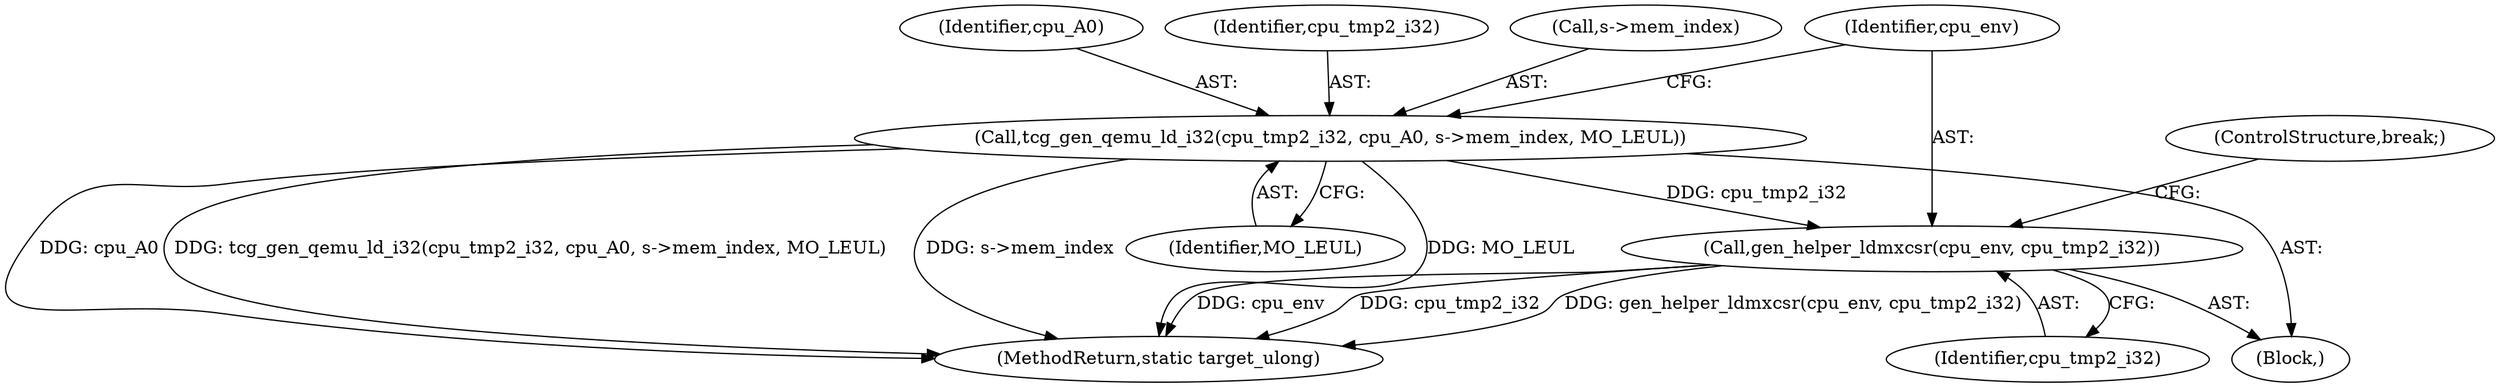 digraph "0_qemu_30663fd26c0307e414622c7a8607fbc04f92ec14@pointer" {
"1011236" [label="(Call,tcg_gen_qemu_ld_i32(cpu_tmp2_i32, cpu_A0, s->mem_index, MO_LEUL))"];
"1011243" [label="(Call,gen_helper_ldmxcsr(cpu_env, cpu_tmp2_i32))"];
"1011244" [label="(Identifier,cpu_env)"];
"1011840" [label="(MethodReturn,static target_ulong)"];
"1011236" [label="(Call,tcg_gen_qemu_ld_i32(cpu_tmp2_i32, cpu_A0, s->mem_index, MO_LEUL))"];
"1011114" [label="(Block,)"];
"1011246" [label="(ControlStructure,break;)"];
"1011243" [label="(Call,gen_helper_ldmxcsr(cpu_env, cpu_tmp2_i32))"];
"1011242" [label="(Identifier,MO_LEUL)"];
"1011238" [label="(Identifier,cpu_A0)"];
"1011245" [label="(Identifier,cpu_tmp2_i32)"];
"1011237" [label="(Identifier,cpu_tmp2_i32)"];
"1011239" [label="(Call,s->mem_index)"];
"1011236" -> "1011114"  [label="AST: "];
"1011236" -> "1011242"  [label="CFG: "];
"1011237" -> "1011236"  [label="AST: "];
"1011238" -> "1011236"  [label="AST: "];
"1011239" -> "1011236"  [label="AST: "];
"1011242" -> "1011236"  [label="AST: "];
"1011244" -> "1011236"  [label="CFG: "];
"1011236" -> "1011840"  [label="DDG: MO_LEUL"];
"1011236" -> "1011840"  [label="DDG: tcg_gen_qemu_ld_i32(cpu_tmp2_i32, cpu_A0, s->mem_index, MO_LEUL)"];
"1011236" -> "1011840"  [label="DDG: s->mem_index"];
"1011236" -> "1011840"  [label="DDG: cpu_A0"];
"1011236" -> "1011243"  [label="DDG: cpu_tmp2_i32"];
"1011243" -> "1011114"  [label="AST: "];
"1011243" -> "1011245"  [label="CFG: "];
"1011244" -> "1011243"  [label="AST: "];
"1011245" -> "1011243"  [label="AST: "];
"1011246" -> "1011243"  [label="CFG: "];
"1011243" -> "1011840"  [label="DDG: cpu_tmp2_i32"];
"1011243" -> "1011840"  [label="DDG: gen_helper_ldmxcsr(cpu_env, cpu_tmp2_i32)"];
"1011243" -> "1011840"  [label="DDG: cpu_env"];
}
